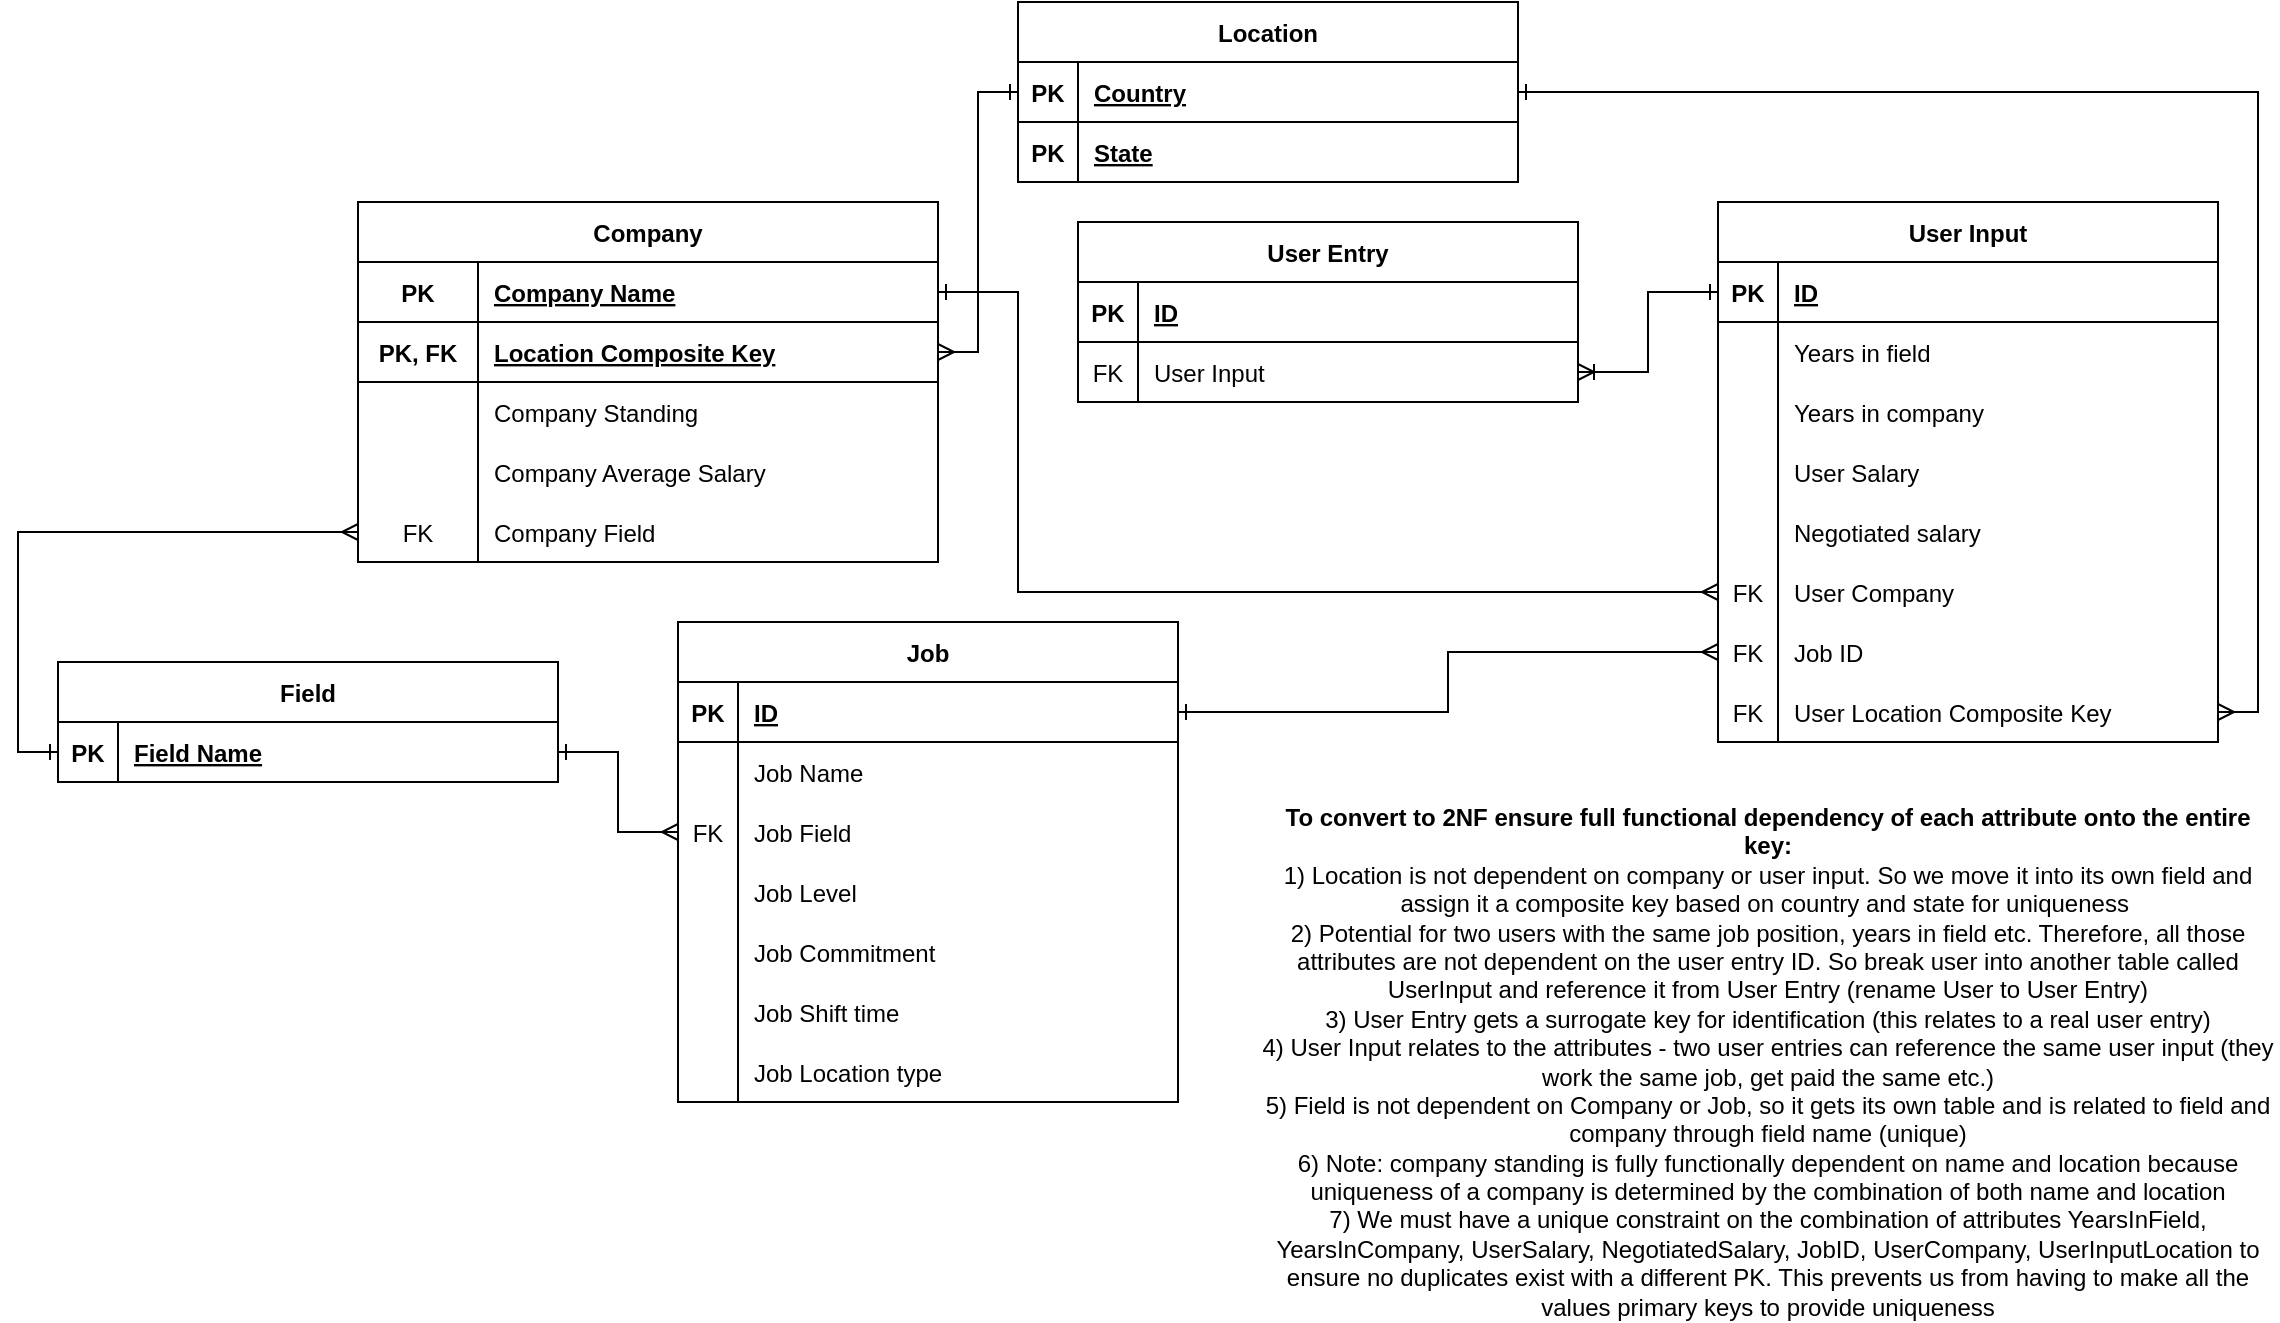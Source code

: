 <mxfile version="17.5.0" type="device"><diagram id="R2lEEEUBdFMjLlhIrx00" name="Page-1"><mxGraphModel dx="2084" dy="802" grid="1" gridSize="10" guides="1" tooltips="1" connect="1" arrows="1" fold="1" page="1" pageScale="1" pageWidth="850" pageHeight="1100" math="0" shadow="0" extFonts="Permanent Marker^https://fonts.googleapis.com/css?family=Permanent+Marker"><root><mxCell id="0"/><mxCell id="1" parent="0"/><mxCell id="J64vuWMwjH2UIln7gwqY-26" value="Company" style="shape=table;startSize=30;container=1;collapsible=1;childLayout=tableLayout;fixedRows=1;rowLines=0;fontStyle=1;align=center;resizeLast=1;" parent="1" vertex="1"><mxGeometry x="80" y="120" width="290" height="180" as="geometry"/></mxCell><mxCell id="J64vuWMwjH2UIln7gwqY-27" value="" style="shape=partialRectangle;collapsible=0;dropTarget=0;pointerEvents=0;fillColor=none;points=[[0,0.5],[1,0.5]];portConstraint=eastwest;top=0;left=0;right=0;bottom=1;" parent="J64vuWMwjH2UIln7gwqY-26" vertex="1"><mxGeometry y="30" width="290" height="30" as="geometry"/></mxCell><mxCell id="J64vuWMwjH2UIln7gwqY-28" value="PK" style="shape=partialRectangle;overflow=hidden;connectable=0;fillColor=none;top=0;left=0;bottom=0;right=0;fontStyle=1;" parent="J64vuWMwjH2UIln7gwqY-27" vertex="1"><mxGeometry width="60" height="30" as="geometry"><mxRectangle width="60" height="30" as="alternateBounds"/></mxGeometry></mxCell><mxCell id="J64vuWMwjH2UIln7gwqY-29" value="Company Name" style="shape=partialRectangle;overflow=hidden;connectable=0;fillColor=none;top=0;left=0;bottom=0;right=0;align=left;spacingLeft=6;fontStyle=5;" parent="J64vuWMwjH2UIln7gwqY-27" vertex="1"><mxGeometry x="60" width="230" height="30" as="geometry"><mxRectangle width="230" height="30" as="alternateBounds"/></mxGeometry></mxCell><mxCell id="J64vuWMwjH2UIln7gwqY-30" style="shape=partialRectangle;collapsible=0;dropTarget=0;pointerEvents=0;fillColor=none;points=[[0,0.5],[1,0.5]];portConstraint=eastwest;top=0;left=0;right=0;bottom=1;" parent="J64vuWMwjH2UIln7gwqY-26" vertex="1"><mxGeometry y="60" width="290" height="30" as="geometry"/></mxCell><mxCell id="J64vuWMwjH2UIln7gwqY-31" value="PK, FK" style="shape=partialRectangle;overflow=hidden;connectable=0;fillColor=none;top=0;left=0;bottom=0;right=0;fontStyle=1;" parent="J64vuWMwjH2UIln7gwqY-30" vertex="1"><mxGeometry width="60" height="30" as="geometry"><mxRectangle width="60" height="30" as="alternateBounds"/></mxGeometry></mxCell><mxCell id="J64vuWMwjH2UIln7gwqY-32" value="Location Composite Key" style="shape=partialRectangle;overflow=hidden;connectable=0;fillColor=none;top=0;left=0;bottom=0;right=0;align=left;spacingLeft=6;fontStyle=5;" parent="J64vuWMwjH2UIln7gwqY-30" vertex="1"><mxGeometry x="60" width="230" height="30" as="geometry"><mxRectangle width="230" height="30" as="alternateBounds"/></mxGeometry></mxCell><mxCell id="J64vuWMwjH2UIln7gwqY-33" style="shape=partialRectangle;collapsible=0;dropTarget=0;pointerEvents=0;fillColor=none;points=[[0,0.5],[1,0.5]];portConstraint=eastwest;top=0;left=0;right=0;bottom=0;" parent="J64vuWMwjH2UIln7gwqY-26" vertex="1"><mxGeometry y="90" width="290" height="30" as="geometry"/></mxCell><mxCell id="J64vuWMwjH2UIln7gwqY-34" style="shape=partialRectangle;overflow=hidden;connectable=0;fillColor=none;top=0;left=0;bottom=0;right=0;" parent="J64vuWMwjH2UIln7gwqY-33" vertex="1"><mxGeometry width="60" height="30" as="geometry"><mxRectangle width="60" height="30" as="alternateBounds"/></mxGeometry></mxCell><mxCell id="J64vuWMwjH2UIln7gwqY-35" value="Company Standing" style="shape=partialRectangle;overflow=hidden;connectable=0;fillColor=none;top=0;left=0;bottom=0;right=0;align=left;spacingLeft=6;" parent="J64vuWMwjH2UIln7gwqY-33" vertex="1"><mxGeometry x="60" width="230" height="30" as="geometry"><mxRectangle width="230" height="30" as="alternateBounds"/></mxGeometry></mxCell><mxCell id="J64vuWMwjH2UIln7gwqY-36" style="shape=partialRectangle;collapsible=0;dropTarget=0;pointerEvents=0;fillColor=none;points=[[0,0.5],[1,0.5]];portConstraint=eastwest;top=0;left=0;right=0;bottom=0;" parent="J64vuWMwjH2UIln7gwqY-26" vertex="1"><mxGeometry y="120" width="290" height="30" as="geometry"/></mxCell><mxCell id="J64vuWMwjH2UIln7gwqY-37" style="shape=partialRectangle;overflow=hidden;connectable=0;fillColor=none;top=0;left=0;bottom=0;right=0;" parent="J64vuWMwjH2UIln7gwqY-36" vertex="1"><mxGeometry width="60" height="30" as="geometry"><mxRectangle width="60" height="30" as="alternateBounds"/></mxGeometry></mxCell><mxCell id="J64vuWMwjH2UIln7gwqY-38" value="Company Average Salary" style="shape=partialRectangle;overflow=hidden;connectable=0;fillColor=none;top=0;left=0;bottom=0;right=0;align=left;spacingLeft=6;" parent="J64vuWMwjH2UIln7gwqY-36" vertex="1"><mxGeometry x="60" width="230" height="30" as="geometry"><mxRectangle width="230" height="30" as="alternateBounds"/></mxGeometry></mxCell><mxCell id="J64vuWMwjH2UIln7gwqY-39" style="shape=partialRectangle;collapsible=0;dropTarget=0;pointerEvents=0;fillColor=none;points=[[0,0.5],[1,0.5]];portConstraint=eastwest;top=0;left=0;right=0;bottom=0;" parent="J64vuWMwjH2UIln7gwqY-26" vertex="1"><mxGeometry y="150" width="290" height="30" as="geometry"/></mxCell><mxCell id="J64vuWMwjH2UIln7gwqY-40" value="FK" style="shape=partialRectangle;overflow=hidden;connectable=0;fillColor=none;top=0;left=0;bottom=0;right=0;" parent="J64vuWMwjH2UIln7gwqY-39" vertex="1"><mxGeometry width="60" height="30" as="geometry"><mxRectangle width="60" height="30" as="alternateBounds"/></mxGeometry></mxCell><mxCell id="J64vuWMwjH2UIln7gwqY-41" value="Company Field" style="shape=partialRectangle;overflow=hidden;connectable=0;fillColor=none;top=0;left=0;bottom=0;right=0;align=left;spacingLeft=6;" parent="J64vuWMwjH2UIln7gwqY-39" vertex="1"><mxGeometry x="60" width="230" height="30" as="geometry"><mxRectangle width="230" height="30" as="alternateBounds"/></mxGeometry></mxCell><mxCell id="J64vuWMwjH2UIln7gwqY-42" value="Job" style="shape=table;startSize=30;container=1;collapsible=1;childLayout=tableLayout;fixedRows=1;rowLines=0;fontStyle=1;align=center;resizeLast=1;" parent="1" vertex="1"><mxGeometry x="240" y="330" width="250" height="240" as="geometry"/></mxCell><mxCell id="J64vuWMwjH2UIln7gwqY-43" value="" style="shape=partialRectangle;collapsible=0;dropTarget=0;pointerEvents=0;fillColor=none;points=[[0,0.5],[1,0.5]];portConstraint=eastwest;top=0;left=0;right=0;bottom=1;" parent="J64vuWMwjH2UIln7gwqY-42" vertex="1"><mxGeometry y="30" width="250" height="30" as="geometry"/></mxCell><mxCell id="J64vuWMwjH2UIln7gwqY-44" value="PK" style="shape=partialRectangle;overflow=hidden;connectable=0;fillColor=none;top=0;left=0;bottom=0;right=0;fontStyle=1;" parent="J64vuWMwjH2UIln7gwqY-43" vertex="1"><mxGeometry width="30" height="30" as="geometry"><mxRectangle width="30" height="30" as="alternateBounds"/></mxGeometry></mxCell><mxCell id="J64vuWMwjH2UIln7gwqY-45" value="ID" style="shape=partialRectangle;overflow=hidden;connectable=0;fillColor=none;top=0;left=0;bottom=0;right=0;align=left;spacingLeft=6;fontStyle=5;" parent="J64vuWMwjH2UIln7gwqY-43" vertex="1"><mxGeometry x="30" width="220" height="30" as="geometry"><mxRectangle width="220" height="30" as="alternateBounds"/></mxGeometry></mxCell><mxCell id="J64vuWMwjH2UIln7gwqY-46" style="shape=partialRectangle;collapsible=0;dropTarget=0;pointerEvents=0;fillColor=none;points=[[0,0.5],[1,0.5]];portConstraint=eastwest;top=0;left=0;right=0;bottom=0;" parent="J64vuWMwjH2UIln7gwqY-42" vertex="1"><mxGeometry y="60" width="250" height="30" as="geometry"/></mxCell><mxCell id="J64vuWMwjH2UIln7gwqY-47" style="shape=partialRectangle;overflow=hidden;connectable=0;fillColor=none;top=0;left=0;bottom=0;right=0;" parent="J64vuWMwjH2UIln7gwqY-46" vertex="1"><mxGeometry width="30" height="30" as="geometry"><mxRectangle width="30" height="30" as="alternateBounds"/></mxGeometry></mxCell><mxCell id="J64vuWMwjH2UIln7gwqY-48" value="Job Name" style="shape=partialRectangle;overflow=hidden;connectable=0;fillColor=none;top=0;left=0;bottom=0;right=0;align=left;spacingLeft=6;" parent="J64vuWMwjH2UIln7gwqY-46" vertex="1"><mxGeometry x="30" width="220" height="30" as="geometry"><mxRectangle width="220" height="30" as="alternateBounds"/></mxGeometry></mxCell><mxCell id="J64vuWMwjH2UIln7gwqY-49" value="" style="shape=partialRectangle;collapsible=0;dropTarget=0;pointerEvents=0;fillColor=none;points=[[0,0.5],[1,0.5]];portConstraint=eastwest;top=0;left=0;right=0;bottom=0;" parent="J64vuWMwjH2UIln7gwqY-42" vertex="1"><mxGeometry y="90" width="250" height="30" as="geometry"/></mxCell><mxCell id="J64vuWMwjH2UIln7gwqY-50" value="FK" style="shape=partialRectangle;overflow=hidden;connectable=0;fillColor=none;top=0;left=0;bottom=0;right=0;" parent="J64vuWMwjH2UIln7gwqY-49" vertex="1"><mxGeometry width="30" height="30" as="geometry"><mxRectangle width="30" height="30" as="alternateBounds"/></mxGeometry></mxCell><mxCell id="J64vuWMwjH2UIln7gwqY-51" value="Job Field" style="shape=partialRectangle;overflow=hidden;connectable=0;fillColor=none;top=0;left=0;bottom=0;right=0;align=left;spacingLeft=6;" parent="J64vuWMwjH2UIln7gwqY-49" vertex="1"><mxGeometry x="30" width="220" height="30" as="geometry"><mxRectangle width="220" height="30" as="alternateBounds"/></mxGeometry></mxCell><mxCell id="J64vuWMwjH2UIln7gwqY-52" style="shape=partialRectangle;collapsible=0;dropTarget=0;pointerEvents=0;fillColor=none;points=[[0,0.5],[1,0.5]];portConstraint=eastwest;top=0;left=0;right=0;bottom=0;" parent="J64vuWMwjH2UIln7gwqY-42" vertex="1"><mxGeometry y="120" width="250" height="30" as="geometry"/></mxCell><mxCell id="J64vuWMwjH2UIln7gwqY-53" style="shape=partialRectangle;overflow=hidden;connectable=0;fillColor=none;top=0;left=0;bottom=0;right=0;" parent="J64vuWMwjH2UIln7gwqY-52" vertex="1"><mxGeometry width="30" height="30" as="geometry"><mxRectangle width="30" height="30" as="alternateBounds"/></mxGeometry></mxCell><mxCell id="J64vuWMwjH2UIln7gwqY-54" value="Job Level" style="shape=partialRectangle;overflow=hidden;connectable=0;fillColor=none;top=0;left=0;bottom=0;right=0;align=left;spacingLeft=6;" parent="J64vuWMwjH2UIln7gwqY-52" vertex="1"><mxGeometry x="30" width="220" height="30" as="geometry"><mxRectangle width="220" height="30" as="alternateBounds"/></mxGeometry></mxCell><mxCell id="J64vuWMwjH2UIln7gwqY-55" style="shape=partialRectangle;collapsible=0;dropTarget=0;pointerEvents=0;fillColor=none;points=[[0,0.5],[1,0.5]];portConstraint=eastwest;top=0;left=0;right=0;bottom=0;" parent="J64vuWMwjH2UIln7gwqY-42" vertex="1"><mxGeometry y="150" width="250" height="30" as="geometry"/></mxCell><mxCell id="J64vuWMwjH2UIln7gwqY-56" style="shape=partialRectangle;overflow=hidden;connectable=0;fillColor=none;top=0;left=0;bottom=0;right=0;" parent="J64vuWMwjH2UIln7gwqY-55" vertex="1"><mxGeometry width="30" height="30" as="geometry"><mxRectangle width="30" height="30" as="alternateBounds"/></mxGeometry></mxCell><mxCell id="J64vuWMwjH2UIln7gwqY-57" value="Job Commitment" style="shape=partialRectangle;overflow=hidden;connectable=0;fillColor=none;top=0;left=0;bottom=0;right=0;align=left;spacingLeft=6;" parent="J64vuWMwjH2UIln7gwqY-55" vertex="1"><mxGeometry x="30" width="220" height="30" as="geometry"><mxRectangle width="220" height="30" as="alternateBounds"/></mxGeometry></mxCell><mxCell id="J64vuWMwjH2UIln7gwqY-58" style="shape=partialRectangle;collapsible=0;dropTarget=0;pointerEvents=0;fillColor=none;points=[[0,0.5],[1,0.5]];portConstraint=eastwest;top=0;left=0;right=0;bottom=0;" parent="J64vuWMwjH2UIln7gwqY-42" vertex="1"><mxGeometry y="180" width="250" height="30" as="geometry"/></mxCell><mxCell id="J64vuWMwjH2UIln7gwqY-59" style="shape=partialRectangle;overflow=hidden;connectable=0;fillColor=none;top=0;left=0;bottom=0;right=0;" parent="J64vuWMwjH2UIln7gwqY-58" vertex="1"><mxGeometry width="30" height="30" as="geometry"><mxRectangle width="30" height="30" as="alternateBounds"/></mxGeometry></mxCell><mxCell id="J64vuWMwjH2UIln7gwqY-60" value="Job Shift time" style="shape=partialRectangle;overflow=hidden;connectable=0;fillColor=none;top=0;left=0;bottom=0;right=0;align=left;spacingLeft=6;" parent="J64vuWMwjH2UIln7gwqY-58" vertex="1"><mxGeometry x="30" width="220" height="30" as="geometry"><mxRectangle width="220" height="30" as="alternateBounds"/></mxGeometry></mxCell><mxCell id="J64vuWMwjH2UIln7gwqY-61" style="shape=partialRectangle;collapsible=0;dropTarget=0;pointerEvents=0;fillColor=none;points=[[0,0.5],[1,0.5]];portConstraint=eastwest;top=0;left=0;right=0;bottom=0;" parent="J64vuWMwjH2UIln7gwqY-42" vertex="1"><mxGeometry y="210" width="250" height="30" as="geometry"/></mxCell><mxCell id="J64vuWMwjH2UIln7gwqY-62" style="shape=partialRectangle;overflow=hidden;connectable=0;fillColor=none;top=0;left=0;bottom=0;right=0;" parent="J64vuWMwjH2UIln7gwqY-61" vertex="1"><mxGeometry width="30" height="30" as="geometry"><mxRectangle width="30" height="30" as="alternateBounds"/></mxGeometry></mxCell><mxCell id="J64vuWMwjH2UIln7gwqY-63" value="Job Location type" style="shape=partialRectangle;overflow=hidden;connectable=0;fillColor=none;top=0;left=0;bottom=0;right=0;align=left;spacingLeft=6;" parent="J64vuWMwjH2UIln7gwqY-61" vertex="1"><mxGeometry x="30" width="220" height="30" as="geometry"><mxRectangle width="220" height="30" as="alternateBounds"/></mxGeometry></mxCell><mxCell id="J64vuWMwjH2UIln7gwqY-64" value="&lt;b&gt;To convert to 2NF ensure full functional dependency of each attribute onto the entire key:&lt;/b&gt;&lt;br&gt;1) Location is not dependent on company or user input. So we move it into its own field and assign it a composite key based on country and state for uniqueness&amp;nbsp;&lt;br&gt;2) Potential for two users with the same job position, years in field etc. Therefore, all those attributes are not dependent on the user entry ID. So break user into another table called UserInput and reference it from User Entry (rename User to User Entry)&lt;br&gt;3) User Entry gets a surrogate key for identification (this relates to a real user entry)&lt;br&gt;4) User Input relates to the attributes - two user entries can reference the same user input (they work the same job, get paid the same etc.)&lt;br&gt;5) Field is not dependent on Company or Job, so it gets its own table and is related to field and company through field name (unique)&lt;br&gt;6) Note: company standing is fully functionally dependent on name and location because uniqueness of a company is determined by the combination of both name and location&lt;br&gt;7) We must have a unique constraint on the combination of attributes YearsInField, YearsInCompany, UserSalary, NegotiatedSalary, JobID, UserCompany, UserInputLocation to ensure no duplicates exist with a different PK. This prevents us from having to make all the values primary keys to provide uniqueness" style="text;html=1;strokeColor=none;fillColor=none;align=center;verticalAlign=middle;whiteSpace=wrap;rounded=0;" parent="1" vertex="1"><mxGeometry x="530" y="440" width="510" height="220" as="geometry"/></mxCell><mxCell id="J64vuWMwjH2UIln7gwqY-65" value="Field" style="shape=table;startSize=30;container=1;collapsible=1;childLayout=tableLayout;fixedRows=1;rowLines=0;fontStyle=1;align=center;resizeLast=1;" parent="1" vertex="1"><mxGeometry x="-70" y="350" width="250" height="60" as="geometry"/></mxCell><mxCell id="J64vuWMwjH2UIln7gwqY-66" value="" style="shape=partialRectangle;collapsible=0;dropTarget=0;pointerEvents=0;fillColor=none;points=[[0,0.5],[1,0.5]];portConstraint=eastwest;top=0;left=0;right=0;bottom=1;" parent="J64vuWMwjH2UIln7gwqY-65" vertex="1"><mxGeometry y="30" width="250" height="30" as="geometry"/></mxCell><mxCell id="J64vuWMwjH2UIln7gwqY-67" value="PK" style="shape=partialRectangle;overflow=hidden;connectable=0;fillColor=none;top=0;left=0;bottom=0;right=0;fontStyle=1;" parent="J64vuWMwjH2UIln7gwqY-66" vertex="1"><mxGeometry width="30" height="30" as="geometry"><mxRectangle width="30" height="30" as="alternateBounds"/></mxGeometry></mxCell><mxCell id="J64vuWMwjH2UIln7gwqY-68" value="Field Name" style="shape=partialRectangle;overflow=hidden;connectable=0;fillColor=none;top=0;left=0;bottom=0;right=0;align=left;spacingLeft=6;fontStyle=5;" parent="J64vuWMwjH2UIln7gwqY-66" vertex="1"><mxGeometry x="30" width="220" height="30" as="geometry"><mxRectangle width="220" height="30" as="alternateBounds"/></mxGeometry></mxCell><mxCell id="J64vuWMwjH2UIln7gwqY-69" value="Location" style="shape=table;startSize=30;container=1;collapsible=1;childLayout=tableLayout;fixedRows=1;rowLines=0;fontStyle=1;align=center;resizeLast=1;" parent="1" vertex="1"><mxGeometry x="410" y="20" width="250" height="90" as="geometry"/></mxCell><mxCell id="J64vuWMwjH2UIln7gwqY-70" value="" style="shape=partialRectangle;collapsible=0;dropTarget=0;pointerEvents=0;fillColor=none;points=[[0,0.5],[1,0.5]];portConstraint=eastwest;top=0;left=0;right=0;bottom=1;" parent="J64vuWMwjH2UIln7gwqY-69" vertex="1"><mxGeometry y="30" width="250" height="30" as="geometry"/></mxCell><mxCell id="J64vuWMwjH2UIln7gwqY-71" value="PK" style="shape=partialRectangle;overflow=hidden;connectable=0;fillColor=none;top=0;left=0;bottom=0;right=0;fontStyle=1;" parent="J64vuWMwjH2UIln7gwqY-70" vertex="1"><mxGeometry width="30" height="30" as="geometry"><mxRectangle width="30" height="30" as="alternateBounds"/></mxGeometry></mxCell><mxCell id="J64vuWMwjH2UIln7gwqY-72" value="Country" style="shape=partialRectangle;overflow=hidden;connectable=0;fillColor=none;top=0;left=0;bottom=0;right=0;align=left;spacingLeft=6;fontStyle=5;" parent="J64vuWMwjH2UIln7gwqY-70" vertex="1"><mxGeometry x="30" width="220" height="30" as="geometry"><mxRectangle width="220" height="30" as="alternateBounds"/></mxGeometry></mxCell><mxCell id="J64vuWMwjH2UIln7gwqY-73" style="shape=partialRectangle;collapsible=0;dropTarget=0;pointerEvents=0;fillColor=none;points=[[0,0.5],[1,0.5]];portConstraint=eastwest;top=0;left=0;right=0;bottom=1;" parent="J64vuWMwjH2UIln7gwqY-69" vertex="1"><mxGeometry y="60" width="250" height="30" as="geometry"/></mxCell><mxCell id="J64vuWMwjH2UIln7gwqY-74" value="PK" style="shape=partialRectangle;overflow=hidden;connectable=0;fillColor=none;top=0;left=0;bottom=0;right=0;fontStyle=1;" parent="J64vuWMwjH2UIln7gwqY-73" vertex="1"><mxGeometry width="30" height="30" as="geometry"><mxRectangle width="30" height="30" as="alternateBounds"/></mxGeometry></mxCell><mxCell id="J64vuWMwjH2UIln7gwqY-75" value="State" style="shape=partialRectangle;overflow=hidden;connectable=0;fillColor=none;top=0;left=0;bottom=0;right=0;align=left;spacingLeft=6;fontStyle=5;" parent="J64vuWMwjH2UIln7gwqY-73" vertex="1"><mxGeometry x="30" width="220" height="30" as="geometry"><mxRectangle width="220" height="30" as="alternateBounds"/></mxGeometry></mxCell><mxCell id="J64vuWMwjH2UIln7gwqY-76" value="User Entry" style="shape=table;startSize=30;container=1;collapsible=1;childLayout=tableLayout;fixedRows=1;rowLines=0;fontStyle=1;align=center;resizeLast=1;" parent="1" vertex="1"><mxGeometry x="440" y="130" width="250" height="90" as="geometry"/></mxCell><mxCell id="J64vuWMwjH2UIln7gwqY-77" value="" style="shape=partialRectangle;collapsible=0;dropTarget=0;pointerEvents=0;fillColor=none;points=[[0,0.5],[1,0.5]];portConstraint=eastwest;top=0;left=0;right=0;bottom=1;" parent="J64vuWMwjH2UIln7gwqY-76" vertex="1"><mxGeometry y="30" width="250" height="30" as="geometry"/></mxCell><mxCell id="J64vuWMwjH2UIln7gwqY-78" value="PK" style="shape=partialRectangle;overflow=hidden;connectable=0;fillColor=none;top=0;left=0;bottom=0;right=0;fontStyle=1;" parent="J64vuWMwjH2UIln7gwqY-77" vertex="1"><mxGeometry width="30" height="30" as="geometry"><mxRectangle width="30" height="30" as="alternateBounds"/></mxGeometry></mxCell><mxCell id="J64vuWMwjH2UIln7gwqY-79" value="ID" style="shape=partialRectangle;overflow=hidden;connectable=0;fillColor=none;top=0;left=0;bottom=0;right=0;align=left;spacingLeft=6;fontStyle=5;" parent="J64vuWMwjH2UIln7gwqY-77" vertex="1"><mxGeometry x="30" width="220" height="30" as="geometry"><mxRectangle width="220" height="30" as="alternateBounds"/></mxGeometry></mxCell><mxCell id="J64vuWMwjH2UIln7gwqY-80" style="shape=partialRectangle;collapsible=0;dropTarget=0;pointerEvents=0;fillColor=none;points=[[0,0.5],[1,0.5]];portConstraint=eastwest;top=0;left=0;right=0;bottom=0;" parent="J64vuWMwjH2UIln7gwqY-76" vertex="1"><mxGeometry y="60" width="250" height="30" as="geometry"/></mxCell><mxCell id="J64vuWMwjH2UIln7gwqY-81" value="FK" style="shape=partialRectangle;overflow=hidden;connectable=0;fillColor=none;top=0;left=0;bottom=0;right=0;" parent="J64vuWMwjH2UIln7gwqY-80" vertex="1"><mxGeometry width="30" height="30" as="geometry"><mxRectangle width="30" height="30" as="alternateBounds"/></mxGeometry></mxCell><mxCell id="J64vuWMwjH2UIln7gwqY-82" value="User Input " style="shape=partialRectangle;overflow=hidden;connectable=0;fillColor=none;top=0;left=0;bottom=0;right=0;align=left;spacingLeft=6;" parent="J64vuWMwjH2UIln7gwqY-80" vertex="1"><mxGeometry x="30" width="220" height="30" as="geometry"><mxRectangle width="220" height="30" as="alternateBounds"/></mxGeometry></mxCell><mxCell id="J64vuWMwjH2UIln7gwqY-83" style="edgeStyle=orthogonalEdgeStyle;rounded=0;orthogonalLoop=1;jettySize=auto;html=1;exitX=0;exitY=0.5;exitDx=0;exitDy=0;entryX=0;entryY=0.5;entryDx=0;entryDy=0;endArrow=ERone;endFill=0;startArrow=ERmany;startFill=0;" parent="1" source="J64vuWMwjH2UIln7gwqY-39" target="J64vuWMwjH2UIln7gwqY-66" edge="1"><mxGeometry relative="1" as="geometry"/></mxCell><mxCell id="J64vuWMwjH2UIln7gwqY-84" style="edgeStyle=orthogonalEdgeStyle;rounded=0;orthogonalLoop=1;jettySize=auto;html=1;entryX=0;entryY=0.5;entryDx=0;entryDy=0;startArrow=ERone;startFill=0;endArrow=ERmany;endFill=0;exitX=1;exitY=0.5;exitDx=0;exitDy=0;" parent="1" source="J64vuWMwjH2UIln7gwqY-66" target="J64vuWMwjH2UIln7gwqY-49" edge="1"><mxGeometry relative="1" as="geometry"><mxPoint x="-50" y="460" as="sourcePoint"/></mxGeometry></mxCell><mxCell id="J64vuWMwjH2UIln7gwqY-85" style="edgeStyle=orthogonalEdgeStyle;rounded=0;orthogonalLoop=1;jettySize=auto;html=1;exitX=1;exitY=0.5;exitDx=0;exitDy=0;entryX=0;entryY=0.5;entryDx=0;entryDy=0;startArrow=ERmany;startFill=0;endArrow=ERone;endFill=0;" parent="1" source="J64vuWMwjH2UIln7gwqY-30" target="J64vuWMwjH2UIln7gwqY-69" edge="1"><mxGeometry relative="1" as="geometry"/></mxCell><mxCell id="J64vuWMwjH2UIln7gwqY-86" style="edgeStyle=orthogonalEdgeStyle;rounded=0;orthogonalLoop=1;jettySize=auto;html=1;exitX=1;exitY=0.5;exitDx=0;exitDy=0;entryX=1;entryY=0.5;entryDx=0;entryDy=0;startArrow=ERmany;startFill=0;endArrow=ERone;endFill=0;" parent="1" source="J64vuWMwjH2UIln7gwqY-135" target="J64vuWMwjH2UIln7gwqY-70" edge="1"><mxGeometry relative="1" as="geometry"><mxPoint x="1000" y="355" as="sourcePoint"/></mxGeometry></mxCell><mxCell id="J64vuWMwjH2UIln7gwqY-87" style="edgeStyle=orthogonalEdgeStyle;rounded=0;orthogonalLoop=1;jettySize=auto;html=1;exitX=1;exitY=0.5;exitDx=0;exitDy=0;entryX=0;entryY=0.5;entryDx=0;entryDy=0;startArrow=ERoneToMany;startFill=0;endArrow=ERone;endFill=0;" parent="1" source="J64vuWMwjH2UIln7gwqY-80" target="J64vuWMwjH2UIln7gwqY-114" edge="1"><mxGeometry relative="1" as="geometry"><mxPoint x="750" y="175" as="targetPoint"/></mxGeometry></mxCell><mxCell id="J64vuWMwjH2UIln7gwqY-113" value="User Input" style="shape=table;startSize=30;container=1;collapsible=1;childLayout=tableLayout;fixedRows=1;rowLines=0;fontStyle=1;align=center;resizeLast=1;" parent="1" vertex="1"><mxGeometry x="760" y="120" width="250" height="270" as="geometry"/></mxCell><mxCell id="J64vuWMwjH2UIln7gwqY-114" value="" style="shape=partialRectangle;collapsible=0;dropTarget=0;pointerEvents=0;fillColor=none;points=[[0,0.5],[1,0.5]];portConstraint=eastwest;top=0;left=0;right=0;bottom=1;" parent="J64vuWMwjH2UIln7gwqY-113" vertex="1"><mxGeometry y="30" width="250" height="30" as="geometry"/></mxCell><mxCell id="J64vuWMwjH2UIln7gwqY-115" value="PK" style="shape=partialRectangle;overflow=hidden;connectable=0;fillColor=none;top=0;left=0;bottom=0;right=0;fontStyle=1;" parent="J64vuWMwjH2UIln7gwqY-114" vertex="1"><mxGeometry width="30" height="30" as="geometry"><mxRectangle width="30" height="30" as="alternateBounds"/></mxGeometry></mxCell><mxCell id="J64vuWMwjH2UIln7gwqY-116" value="ID" style="shape=partialRectangle;overflow=hidden;connectable=0;fillColor=none;top=0;left=0;bottom=0;right=0;align=left;spacingLeft=6;fontStyle=5;" parent="J64vuWMwjH2UIln7gwqY-114" vertex="1"><mxGeometry x="30" width="220" height="30" as="geometry"><mxRectangle width="220" height="30" as="alternateBounds"/></mxGeometry></mxCell><mxCell id="J64vuWMwjH2UIln7gwqY-117" value="" style="shape=partialRectangle;collapsible=0;dropTarget=0;pointerEvents=0;fillColor=none;points=[[0,0.5],[1,0.5]];portConstraint=eastwest;top=0;left=0;right=0;bottom=0;" parent="J64vuWMwjH2UIln7gwqY-113" vertex="1"><mxGeometry y="60" width="250" height="30" as="geometry"/></mxCell><mxCell id="J64vuWMwjH2UIln7gwqY-118" value="" style="shape=partialRectangle;overflow=hidden;connectable=0;fillColor=none;top=0;left=0;bottom=0;right=0;" parent="J64vuWMwjH2UIln7gwqY-117" vertex="1"><mxGeometry width="30" height="30" as="geometry"><mxRectangle width="30" height="30" as="alternateBounds"/></mxGeometry></mxCell><mxCell id="J64vuWMwjH2UIln7gwqY-119" value="Years in field" style="shape=partialRectangle;overflow=hidden;connectable=0;fillColor=none;top=0;left=0;bottom=0;right=0;align=left;spacingLeft=6;" parent="J64vuWMwjH2UIln7gwqY-117" vertex="1"><mxGeometry x="30" width="220" height="30" as="geometry"><mxRectangle width="220" height="30" as="alternateBounds"/></mxGeometry></mxCell><mxCell id="J64vuWMwjH2UIln7gwqY-120" style="shape=partialRectangle;collapsible=0;dropTarget=0;pointerEvents=0;fillColor=none;points=[[0,0.5],[1,0.5]];portConstraint=eastwest;top=0;left=0;right=0;bottom=0;" parent="J64vuWMwjH2UIln7gwqY-113" vertex="1"><mxGeometry y="90" width="250" height="30" as="geometry"/></mxCell><mxCell id="J64vuWMwjH2UIln7gwqY-121" style="shape=partialRectangle;overflow=hidden;connectable=0;fillColor=none;top=0;left=0;bottom=0;right=0;" parent="J64vuWMwjH2UIln7gwqY-120" vertex="1"><mxGeometry width="30" height="30" as="geometry"><mxRectangle width="30" height="30" as="alternateBounds"/></mxGeometry></mxCell><mxCell id="J64vuWMwjH2UIln7gwqY-122" value="Years in company" style="shape=partialRectangle;overflow=hidden;connectable=0;fillColor=none;top=0;left=0;bottom=0;right=0;align=left;spacingLeft=6;" parent="J64vuWMwjH2UIln7gwqY-120" vertex="1"><mxGeometry x="30" width="220" height="30" as="geometry"><mxRectangle width="220" height="30" as="alternateBounds"/></mxGeometry></mxCell><mxCell id="J64vuWMwjH2UIln7gwqY-123" style="shape=partialRectangle;collapsible=0;dropTarget=0;pointerEvents=0;fillColor=none;points=[[0,0.5],[1,0.5]];portConstraint=eastwest;top=0;left=0;right=0;bottom=0;" parent="J64vuWMwjH2UIln7gwqY-113" vertex="1"><mxGeometry y="120" width="250" height="30" as="geometry"/></mxCell><mxCell id="J64vuWMwjH2UIln7gwqY-124" style="shape=partialRectangle;overflow=hidden;connectable=0;fillColor=none;top=0;left=0;bottom=0;right=0;" parent="J64vuWMwjH2UIln7gwqY-123" vertex="1"><mxGeometry width="30" height="30" as="geometry"><mxRectangle width="30" height="30" as="alternateBounds"/></mxGeometry></mxCell><mxCell id="J64vuWMwjH2UIln7gwqY-125" value="User Salary" style="shape=partialRectangle;overflow=hidden;connectable=0;fillColor=none;top=0;left=0;bottom=0;right=0;align=left;spacingLeft=6;" parent="J64vuWMwjH2UIln7gwqY-123" vertex="1"><mxGeometry x="30" width="220" height="30" as="geometry"><mxRectangle width="220" height="30" as="alternateBounds"/></mxGeometry></mxCell><mxCell id="J64vuWMwjH2UIln7gwqY-126" style="shape=partialRectangle;collapsible=0;dropTarget=0;pointerEvents=0;fillColor=none;points=[[0,0.5],[1,0.5]];portConstraint=eastwest;top=0;left=0;right=0;bottom=0;" parent="J64vuWMwjH2UIln7gwqY-113" vertex="1"><mxGeometry y="150" width="250" height="30" as="geometry"/></mxCell><mxCell id="J64vuWMwjH2UIln7gwqY-127" style="shape=partialRectangle;overflow=hidden;connectable=0;fillColor=none;top=0;left=0;bottom=0;right=0;" parent="J64vuWMwjH2UIln7gwqY-126" vertex="1"><mxGeometry width="30" height="30" as="geometry"><mxRectangle width="30" height="30" as="alternateBounds"/></mxGeometry></mxCell><mxCell id="J64vuWMwjH2UIln7gwqY-128" value="Negotiated salary" style="shape=partialRectangle;overflow=hidden;connectable=0;fillColor=none;top=0;left=0;bottom=0;right=0;align=left;spacingLeft=6;" parent="J64vuWMwjH2UIln7gwqY-126" vertex="1"><mxGeometry x="30" width="220" height="30" as="geometry"><mxRectangle width="220" height="30" as="alternateBounds"/></mxGeometry></mxCell><mxCell id="J64vuWMwjH2UIln7gwqY-129" style="shape=partialRectangle;collapsible=0;dropTarget=0;pointerEvents=0;fillColor=none;points=[[0,0.5],[1,0.5]];portConstraint=eastwest;top=0;left=0;right=0;bottom=0;" parent="J64vuWMwjH2UIln7gwqY-113" vertex="1"><mxGeometry y="180" width="250" height="30" as="geometry"/></mxCell><mxCell id="J64vuWMwjH2UIln7gwqY-130" value="FK" style="shape=partialRectangle;overflow=hidden;connectable=0;fillColor=none;top=0;left=0;bottom=0;right=0;" parent="J64vuWMwjH2UIln7gwqY-129" vertex="1"><mxGeometry width="30" height="30" as="geometry"><mxRectangle width="30" height="30" as="alternateBounds"/></mxGeometry></mxCell><mxCell id="J64vuWMwjH2UIln7gwqY-131" value="User Company" style="shape=partialRectangle;overflow=hidden;connectable=0;fillColor=none;top=0;left=0;bottom=0;right=0;align=left;spacingLeft=6;" parent="J64vuWMwjH2UIln7gwqY-129" vertex="1"><mxGeometry x="30" width="220" height="30" as="geometry"><mxRectangle width="220" height="30" as="alternateBounds"/></mxGeometry></mxCell><mxCell id="J64vuWMwjH2UIln7gwqY-132" value="" style="shape=partialRectangle;collapsible=0;dropTarget=0;pointerEvents=0;fillColor=none;points=[[0,0.5],[1,0.5]];portConstraint=eastwest;top=0;left=0;right=0;bottom=0;" parent="J64vuWMwjH2UIln7gwqY-113" vertex="1"><mxGeometry y="210" width="250" height="30" as="geometry"/></mxCell><mxCell id="J64vuWMwjH2UIln7gwqY-133" value="FK" style="shape=partialRectangle;overflow=hidden;connectable=0;fillColor=none;top=0;left=0;bottom=0;right=0;" parent="J64vuWMwjH2UIln7gwqY-132" vertex="1"><mxGeometry width="30" height="30" as="geometry"><mxRectangle width="30" height="30" as="alternateBounds"/></mxGeometry></mxCell><mxCell id="J64vuWMwjH2UIln7gwqY-134" value="Job ID" style="shape=partialRectangle;overflow=hidden;connectable=0;fillColor=none;top=0;left=0;bottom=0;right=0;align=left;spacingLeft=6;" parent="J64vuWMwjH2UIln7gwqY-132" vertex="1"><mxGeometry x="30" width="220" height="30" as="geometry"><mxRectangle width="220" height="30" as="alternateBounds"/></mxGeometry></mxCell><mxCell id="J64vuWMwjH2UIln7gwqY-135" style="shape=partialRectangle;collapsible=0;dropTarget=0;pointerEvents=0;fillColor=none;points=[[0,0.5],[1,0.5]];portConstraint=eastwest;top=0;left=0;right=0;bottom=0;" parent="J64vuWMwjH2UIln7gwqY-113" vertex="1"><mxGeometry y="240" width="250" height="30" as="geometry"/></mxCell><mxCell id="J64vuWMwjH2UIln7gwqY-136" value="FK" style="shape=partialRectangle;overflow=hidden;connectable=0;fillColor=none;top=0;left=0;bottom=0;right=0;" parent="J64vuWMwjH2UIln7gwqY-135" vertex="1"><mxGeometry width="30" height="30" as="geometry"><mxRectangle width="30" height="30" as="alternateBounds"/></mxGeometry></mxCell><mxCell id="J64vuWMwjH2UIln7gwqY-137" value="User Location Composite Key" style="shape=partialRectangle;overflow=hidden;connectable=0;fillColor=none;top=0;left=0;bottom=0;right=0;align=left;spacingLeft=6;" parent="J64vuWMwjH2UIln7gwqY-135" vertex="1"><mxGeometry x="30" width="220" height="30" as="geometry"><mxRectangle width="220" height="30" as="alternateBounds"/></mxGeometry></mxCell><mxCell id="J64vuWMwjH2UIln7gwqY-138" style="edgeStyle=orthogonalEdgeStyle;rounded=0;orthogonalLoop=1;jettySize=auto;html=1;exitX=0;exitY=0.5;exitDx=0;exitDy=0;entryX=1;entryY=0.5;entryDx=0;entryDy=0;endArrow=ERone;endFill=0;startArrow=ERmany;startFill=0;" parent="1" source="J64vuWMwjH2UIln7gwqY-132" target="J64vuWMwjH2UIln7gwqY-43" edge="1"><mxGeometry relative="1" as="geometry"/></mxCell><mxCell id="J64vuWMwjH2UIln7gwqY-139" style="edgeStyle=orthogonalEdgeStyle;rounded=0;orthogonalLoop=1;jettySize=auto;html=1;exitX=1;exitY=0.5;exitDx=0;exitDy=0;entryX=0;entryY=0.5;entryDx=0;entryDy=0;startArrow=ERone;startFill=0;endArrow=ERmany;endFill=0;" parent="1" source="J64vuWMwjH2UIln7gwqY-27" target="J64vuWMwjH2UIln7gwqY-129" edge="1"><mxGeometry relative="1" as="geometry"><Array as="points"><mxPoint x="410" y="165"/><mxPoint x="410" y="315"/></Array></mxGeometry></mxCell></root></mxGraphModel></diagram></mxfile>